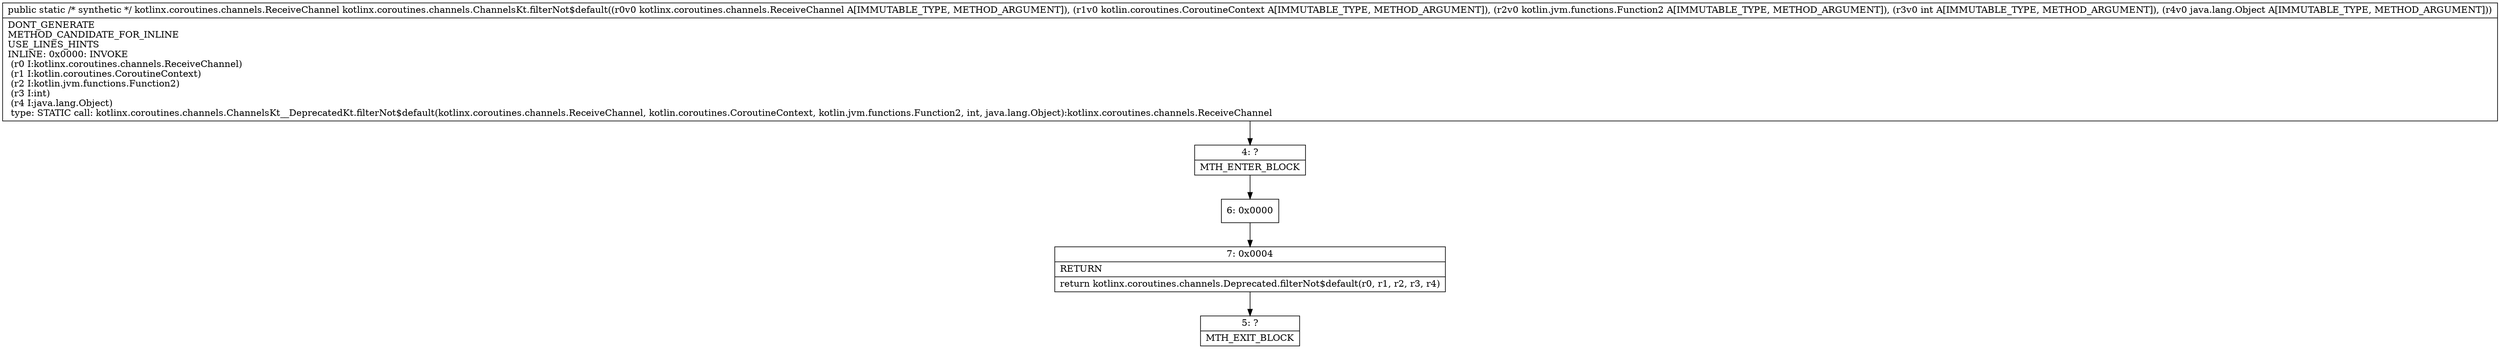 digraph "CFG forkotlinx.coroutines.channels.ChannelsKt.filterNot$default(Lkotlinx\/coroutines\/channels\/ReceiveChannel;Lkotlin\/coroutines\/CoroutineContext;Lkotlin\/jvm\/functions\/Function2;ILjava\/lang\/Object;)Lkotlinx\/coroutines\/channels\/ReceiveChannel;" {
Node_4 [shape=record,label="{4\:\ ?|MTH_ENTER_BLOCK\l}"];
Node_6 [shape=record,label="{6\:\ 0x0000}"];
Node_7 [shape=record,label="{7\:\ 0x0004|RETURN\l|return kotlinx.coroutines.channels.Deprecated.filterNot$default(r0, r1, r2, r3, r4)\l}"];
Node_5 [shape=record,label="{5\:\ ?|MTH_EXIT_BLOCK\l}"];
MethodNode[shape=record,label="{public static \/* synthetic *\/ kotlinx.coroutines.channels.ReceiveChannel kotlinx.coroutines.channels.ChannelsKt.filterNot$default((r0v0 kotlinx.coroutines.channels.ReceiveChannel A[IMMUTABLE_TYPE, METHOD_ARGUMENT]), (r1v0 kotlin.coroutines.CoroutineContext A[IMMUTABLE_TYPE, METHOD_ARGUMENT]), (r2v0 kotlin.jvm.functions.Function2 A[IMMUTABLE_TYPE, METHOD_ARGUMENT]), (r3v0 int A[IMMUTABLE_TYPE, METHOD_ARGUMENT]), (r4v0 java.lang.Object A[IMMUTABLE_TYPE, METHOD_ARGUMENT]))  | DONT_GENERATE\lMETHOD_CANDIDATE_FOR_INLINE\lUSE_LINES_HINTS\lINLINE: 0x0000: INVOKE  \l  (r0 I:kotlinx.coroutines.channels.ReceiveChannel)\l  (r1 I:kotlin.coroutines.CoroutineContext)\l  (r2 I:kotlin.jvm.functions.Function2)\l  (r3 I:int)\l  (r4 I:java.lang.Object)\l type: STATIC call: kotlinx.coroutines.channels.ChannelsKt__DeprecatedKt.filterNot$default(kotlinx.coroutines.channels.ReceiveChannel, kotlin.coroutines.CoroutineContext, kotlin.jvm.functions.Function2, int, java.lang.Object):kotlinx.coroutines.channels.ReceiveChannel\l}"];
MethodNode -> Node_4;Node_4 -> Node_6;
Node_6 -> Node_7;
Node_7 -> Node_5;
}

